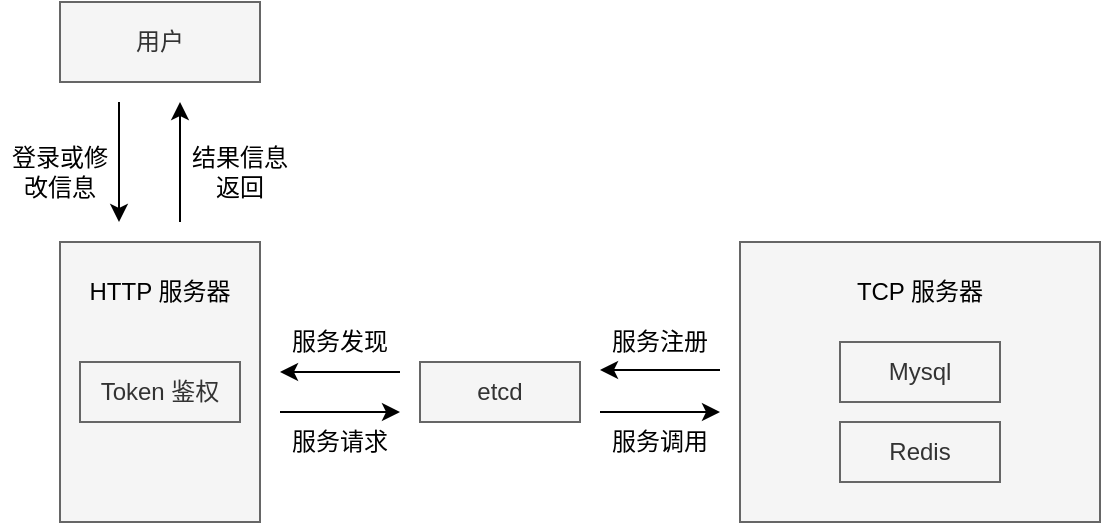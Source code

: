 <mxfile version="19.0.3" type="device"><diagram id="mECbN_VjokB7qSDUL2Ll" name="第 1 页"><mxGraphModel dx="1002" dy="665" grid="1" gridSize="10" guides="1" tooltips="1" connect="1" arrows="1" fold="1" page="1" pageScale="1" pageWidth="827" pageHeight="1169" background="#ffffff" math="0" shadow="0"><root><mxCell id="0"/><mxCell id="1" parent="0"/><mxCell id="6" value="" style="rounded=0;whiteSpace=wrap;html=1;fontColor=#333333;fillColor=#f5f5f5;strokeColor=#666666;" parent="1" vertex="1"><mxGeometry x="470" y="210" width="180" height="140" as="geometry"/></mxCell><mxCell id="2" value="用户" style="rounded=0;whiteSpace=wrap;html=1;fillColor=#f5f5f5;fontColor=#333333;strokeColor=#666666;" parent="1" vertex="1"><mxGeometry x="130" y="90" width="100" height="40" as="geometry"/></mxCell><mxCell id="3" value="" style="rounded=0;whiteSpace=wrap;html=1;fontColor=#333333;fillColor=#f5f5f5;strokeColor=#666666;" parent="1" vertex="1"><mxGeometry x="130" y="210" width="100" height="140" as="geometry"/></mxCell><mxCell id="4" value="Mysql" style="rounded=0;whiteSpace=wrap;html=1;fillColor=#f5f5f5;fontColor=#333333;strokeColor=#666666;" parent="1" vertex="1"><mxGeometry x="520" y="260" width="80" height="30" as="geometry"/></mxCell><mxCell id="5" value="Redis" style="rounded=0;whiteSpace=wrap;html=1;fillColor=#f5f5f5;fontColor=#333333;strokeColor=#666666;" parent="1" vertex="1"><mxGeometry x="520" y="300" width="80" height="30" as="geometry"/></mxCell><mxCell id="7" value="TCP 服务器" style="text;html=1;align=center;verticalAlign=middle;whiteSpace=wrap;rounded=0;fontColor=#000000;" parent="1" vertex="1"><mxGeometry x="520" y="220" width="80" height="30" as="geometry"/></mxCell><mxCell id="10" value="etcd" style="rounded=0;whiteSpace=wrap;html=1;fillColor=#f5f5f5;fontColor=#333333;strokeColor=#666666;" parent="1" vertex="1"><mxGeometry x="310" y="270" width="80" height="30" as="geometry"/></mxCell><mxCell id="11" value="" style="endArrow=classic;html=1;fontColor=#000000;strokeColor=#000000;" parent="1" edge="1"><mxGeometry width="50" height="50" relative="1" as="geometry"><mxPoint x="460" y="274" as="sourcePoint"/><mxPoint x="400" y="274" as="targetPoint"/></mxGeometry></mxCell><mxCell id="12" value="服务注册" style="text;html=1;align=center;verticalAlign=middle;whiteSpace=wrap;rounded=0;fontColor=#000000;" parent="1" vertex="1"><mxGeometry x="400" y="245" width="60" height="30" as="geometry"/></mxCell><mxCell id="13" value="" style="endArrow=classic;html=1;fontColor=#000000;strokeColor=#000000;" parent="1" edge="1"><mxGeometry width="50" height="50" relative="1" as="geometry"><mxPoint x="300" y="275" as="sourcePoint"/><mxPoint x="240" y="275" as="targetPoint"/></mxGeometry></mxCell><mxCell id="14" value="服务发现" style="text;html=1;align=center;verticalAlign=middle;whiteSpace=wrap;rounded=0;fontColor=#000000;" parent="1" vertex="1"><mxGeometry x="240" y="250" width="60" height="20" as="geometry"/></mxCell><mxCell id="19" value="" style="endArrow=classic;html=1;fontColor=#000000;strokeColor=#000000;" parent="1" edge="1"><mxGeometry width="50" height="50" relative="1" as="geometry"><mxPoint x="240" y="295" as="sourcePoint"/><mxPoint x="300" y="295" as="targetPoint"/></mxGeometry></mxCell><mxCell id="20" value="服务请求" style="text;html=1;align=center;verticalAlign=middle;whiteSpace=wrap;rounded=0;fontColor=#000000;" parent="1" vertex="1"><mxGeometry x="240" y="295" width="60" height="30" as="geometry"/></mxCell><mxCell id="21" value="" style="endArrow=classic;html=1;fontColor=#000000;strokeColor=#000000;" parent="1" edge="1"><mxGeometry width="50" height="50" relative="1" as="geometry"><mxPoint x="400" y="295" as="sourcePoint"/><mxPoint x="460" y="295" as="targetPoint"/></mxGeometry></mxCell><mxCell id="22" value="服务调用" style="text;html=1;align=center;verticalAlign=middle;whiteSpace=wrap;rounded=0;fontColor=#000000;" parent="1" vertex="1"><mxGeometry x="400" y="295" width="60" height="30" as="geometry"/></mxCell><mxCell id="23" value="Token 鉴权" style="rounded=0;whiteSpace=wrap;html=1;fillColor=#f5f5f5;fontColor=#333333;strokeColor=#666666;" parent="1" vertex="1"><mxGeometry x="140" y="270" width="80" height="30" as="geometry"/></mxCell><mxCell id="24" value="HTTP 服务器" style="text;html=1;align=center;verticalAlign=middle;whiteSpace=wrap;rounded=0;fontColor=#000000;" parent="1" vertex="1"><mxGeometry x="140" y="220" width="80" height="30" as="geometry"/></mxCell><mxCell id="25" value="" style="endArrow=classic;html=1;fontColor=#000000;strokeColor=#000000;" parent="1" edge="1"><mxGeometry width="50" height="50" relative="1" as="geometry"><mxPoint x="159.5" y="140" as="sourcePoint"/><mxPoint x="159.5" y="200" as="targetPoint"/><Array as="points"/></mxGeometry></mxCell><mxCell id="28" value="登录或修改信息" style="text;html=1;align=center;verticalAlign=middle;whiteSpace=wrap;rounded=0;fontColor=#000000;" parent="1" vertex="1"><mxGeometry x="100" y="160" width="60" height="30" as="geometry"/></mxCell><mxCell id="29" value="" style="endArrow=classic;html=1;fontColor=#000000;strokeColor=#000000;" parent="1" edge="1"><mxGeometry width="50" height="50" relative="1" as="geometry"><mxPoint x="190" y="200" as="sourcePoint"/><mxPoint x="190" y="140" as="targetPoint"/></mxGeometry></mxCell><mxCell id="30" value="结果信息返回" style="text;html=1;align=center;verticalAlign=middle;whiteSpace=wrap;rounded=0;fontColor=#000000;" parent="1" vertex="1"><mxGeometry x="190" y="160" width="60" height="30" as="geometry"/></mxCell></root></mxGraphModel></diagram></mxfile>